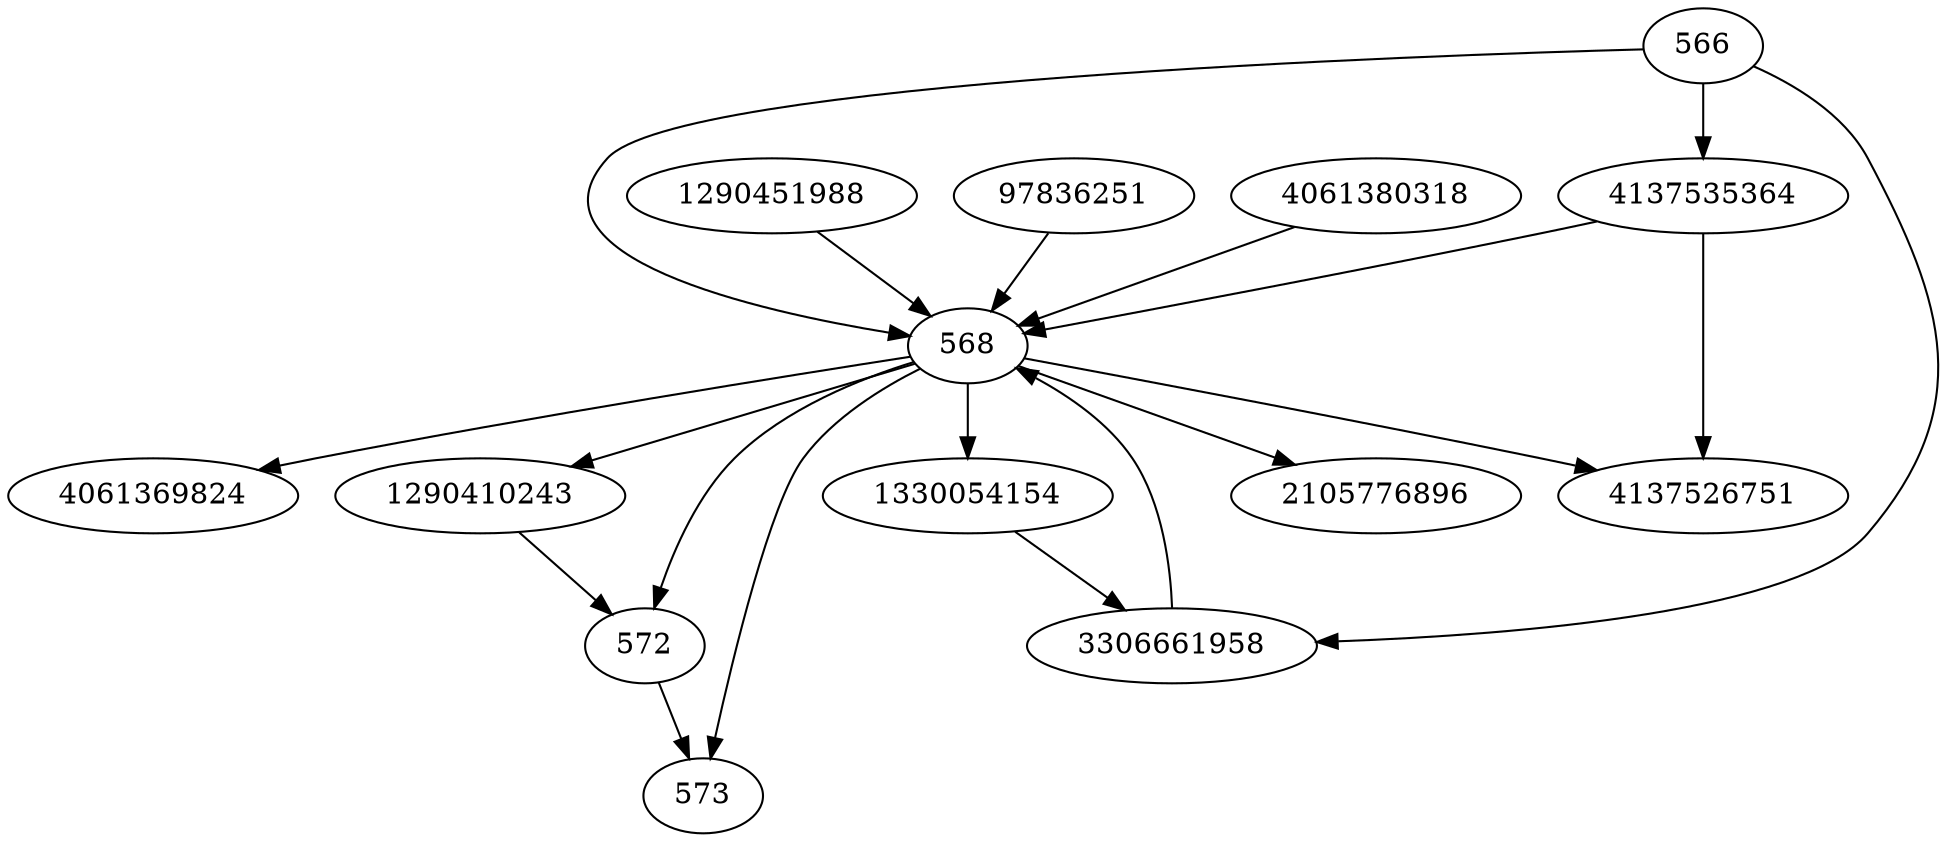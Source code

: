 strict digraph  {
2105776896;
4061369824;
1290410243;
4137535364;
3306661958;
1330054154;
1290451988;
566;
568;
97836251;
572;
573;
4061380318;
4137526751;
1290410243 -> 572;
4137535364 -> 568;
4137535364 -> 4137526751;
3306661958 -> 568;
1330054154 -> 3306661958;
1290451988 -> 568;
566 -> 4137535364;
566 -> 568;
566 -> 3306661958;
568 -> 4137526751;
568 -> 2105776896;
568 -> 4061369824;
568 -> 1290410243;
568 -> 572;
568 -> 573;
568 -> 1330054154;
97836251 -> 568;
572 -> 573;
4061380318 -> 568;
}

